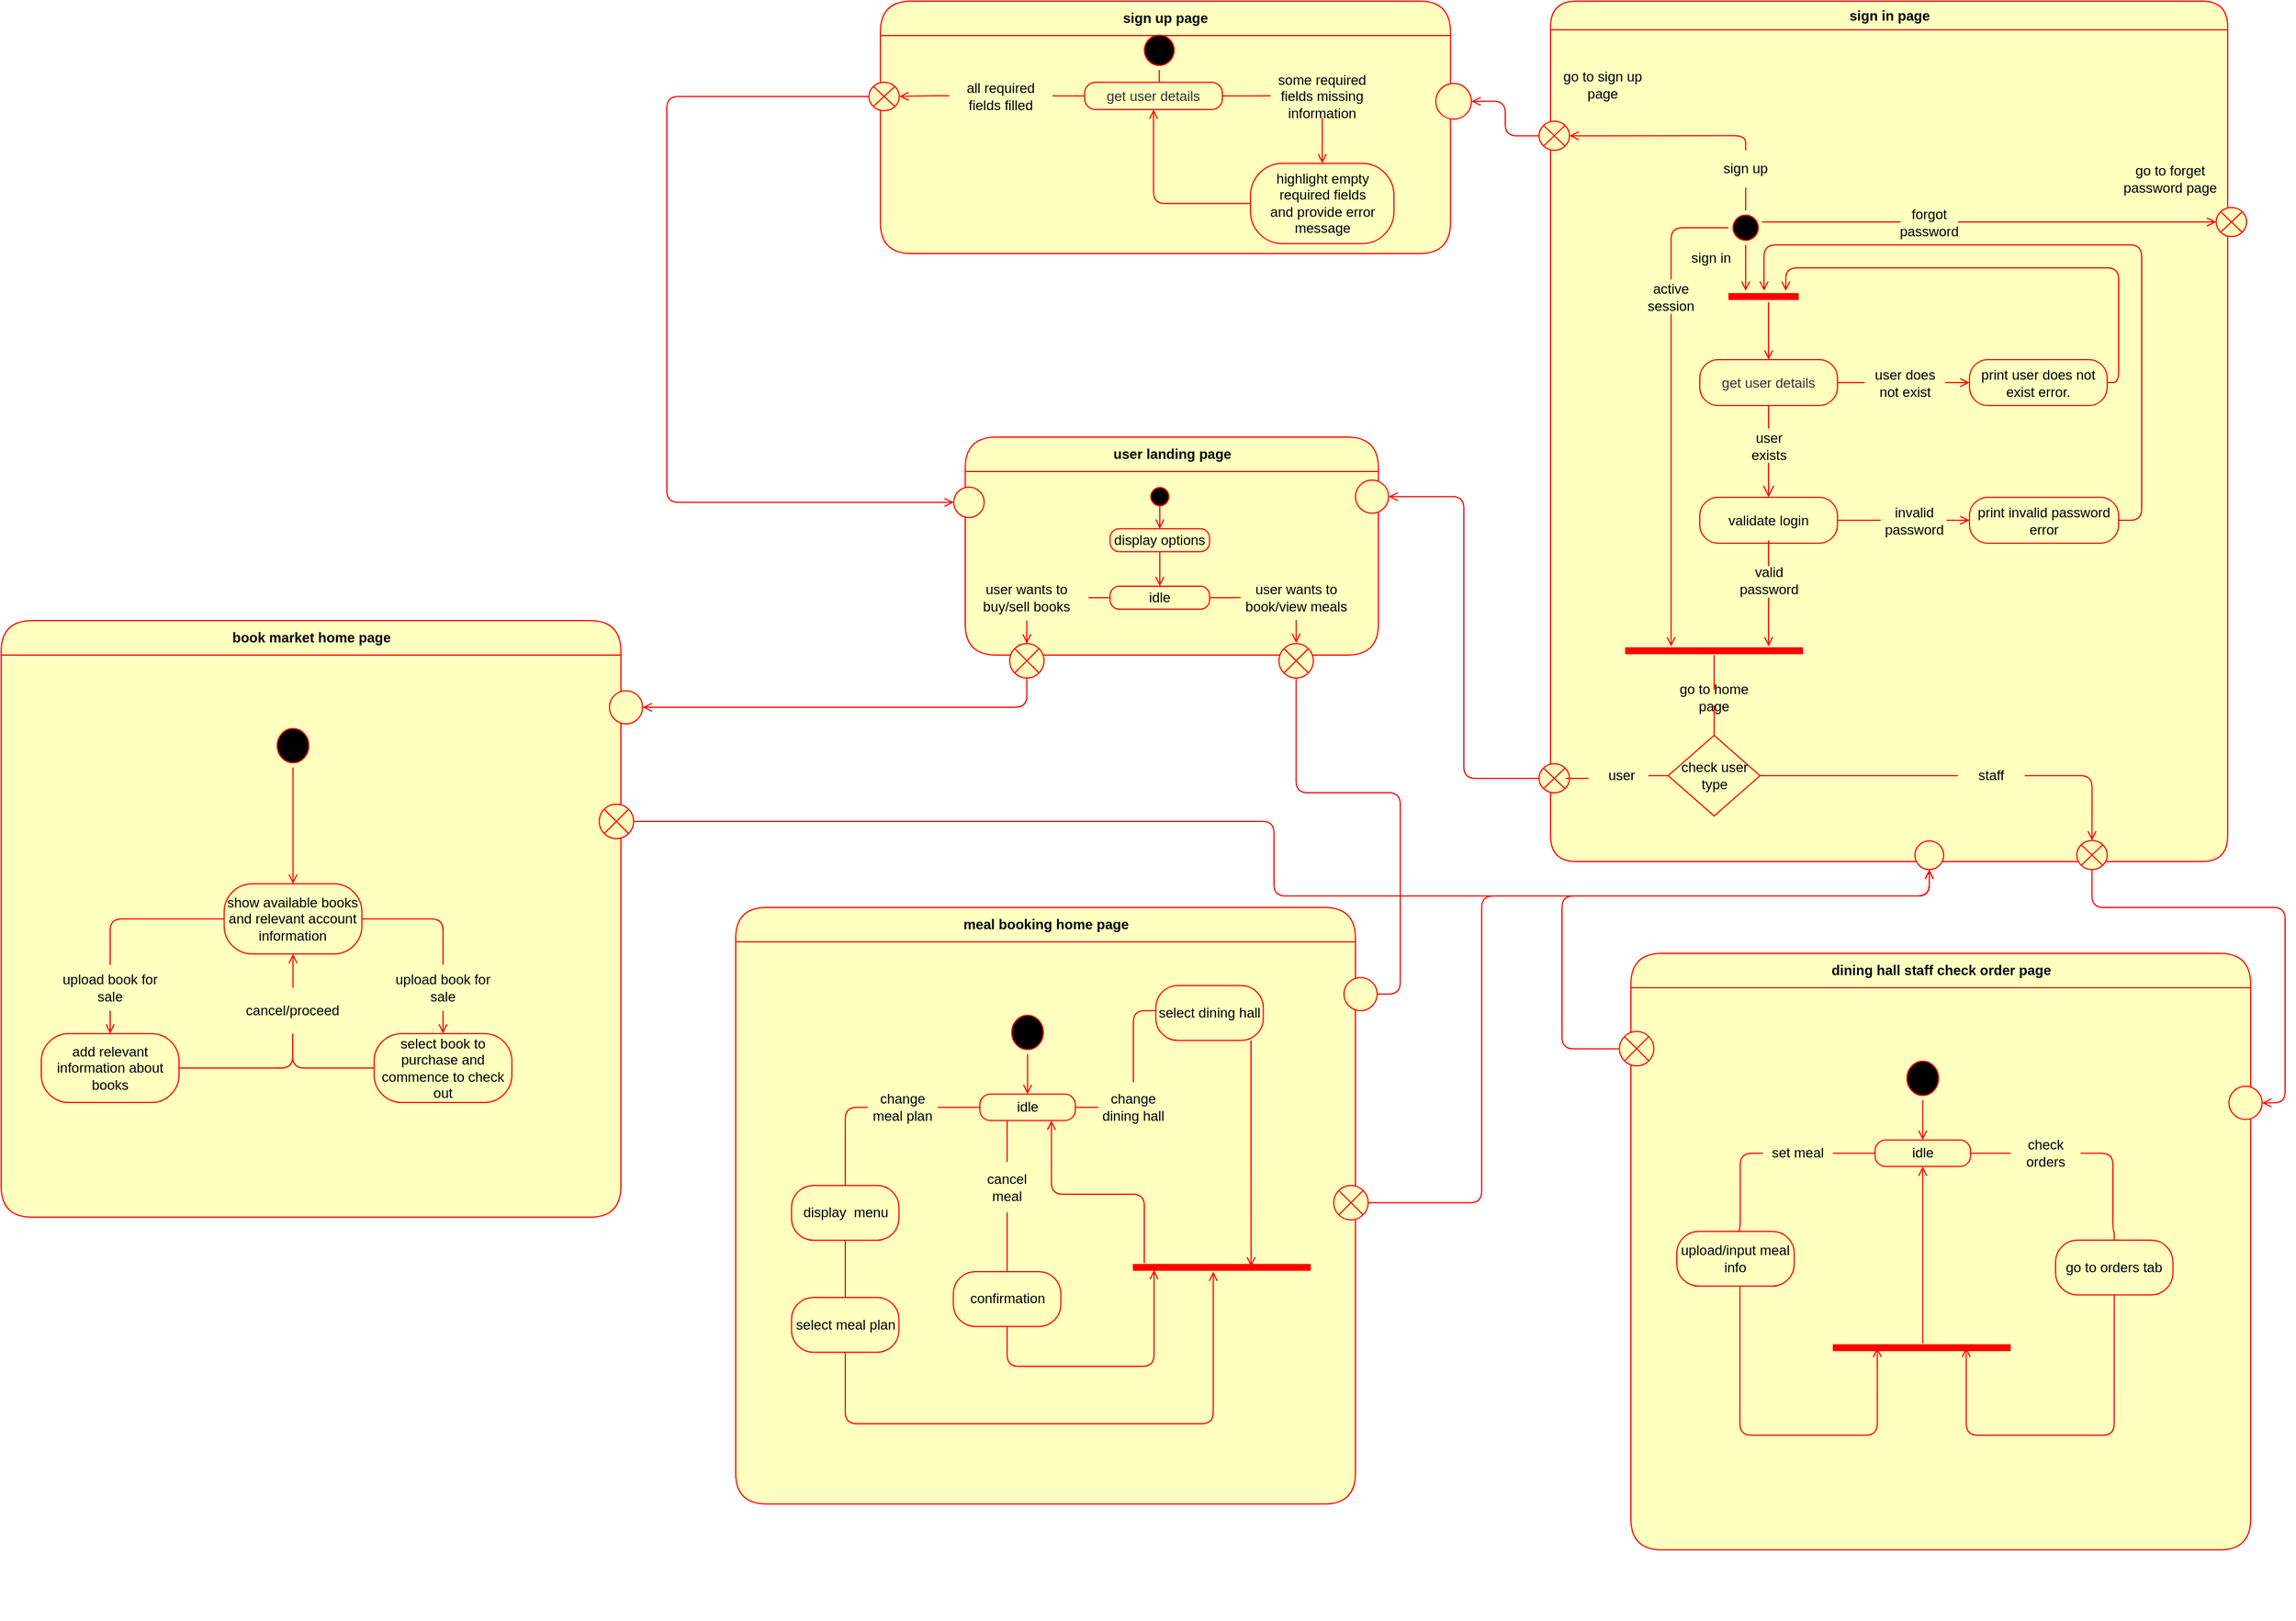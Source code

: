 <mxfile version="13.6.6" type="device"><diagram name="Page-1" id="e7e014a7-5840-1c2e-5031-d8a46d1fe8dd"><mxGraphModel dx="3764" dy="1390" grid="1" gridSize="10" guides="1" tooltips="1" connect="1" arrows="1" fold="1" page="1" pageScale="1" pageWidth="1169" pageHeight="826" background="#ffffff" math="0" shadow="0"><root><mxCell id="0"/><mxCell id="1" parent="0"/><mxCell id="c84REXL6Kti-XfnDkjd7-9" value="" style="group" parent="1" vertex="1" connectable="0"><mxGeometry x="230" y="840" width="551.09" height="581" as="geometry"/></mxCell><mxCell id="J8pDNo0ezFdoXemJRQIE-2" value="meal booking home page" style="swimlane;html=1;fontStyle=1;align=center;verticalAlign=middle;childLayout=stackLayout;horizontal=1;startSize=30;horizontalStack=0;resizeParent=0;resizeLast=1;container=1;fontColor=#000000;collapsible=0;rounded=1;arcSize=30;strokeColor=#ff0000;fillColor=#ffffc0;swimlaneFillColor=#ffffc0;dropTarget=0;" parent="c84REXL6Kti-XfnDkjd7-9" vertex="1"><mxGeometry width="540" height="520" as="geometry"/></mxCell><mxCell id="axWKq0WFahW45HJYcGb4-112" style="edgeStyle=orthogonalEdgeStyle;rounded=1;orthogonalLoop=1;jettySize=auto;html=1;endArrow=open;endFill=0;strokeColor=#FF0000;" parent="c84REXL6Kti-XfnDkjd7-9" source="J8pDNo0ezFdoXemJRQIE-16" target="J8pDNo0ezFdoXemJRQIE-75" edge="1"><mxGeometry relative="1" as="geometry"/></mxCell><mxCell id="J8pDNo0ezFdoXemJRQIE-16" value="" style="ellipse;html=1;shape=startState;fillColor=#000000;strokeColor=#ff0000;" parent="c84REXL6Kti-XfnDkjd7-9" vertex="1"><mxGeometry x="236.528" y="89.996" width="35.56" height="37.93" as="geometry"/></mxCell><mxCell id="axWKq0WFahW45HJYcGb4-122" style="edgeStyle=orthogonalEdgeStyle;rounded=1;orthogonalLoop=1;jettySize=auto;html=1;entryX=0.5;entryY=0;entryDx=0;entryDy=0;endArrow=none;endFill=0;strokeColor=#FF0000;" parent="c84REXL6Kti-XfnDkjd7-9" source="axWKq0WFahW45HJYcGb4-136" target="axWKq0WFahW45HJYcGb4-119" edge="1"><mxGeometry relative="1" as="geometry"><Array as="points"><mxPoint x="95.231" y="174.133"/></Array></mxGeometry></mxCell><mxCell id="J8pDNo0ezFdoXemJRQIE-75" value="idle" style="rounded=1;whiteSpace=wrap;html=1;arcSize=40;fontColor=#000000;fillColor=#ffffc0;strokeColor=#ff0000;" parent="c84REXL6Kti-XfnDkjd7-9" vertex="1"><mxGeometry x="212.723" y="162.765" width="83.176" height="23.01" as="geometry"/></mxCell><mxCell id="J8pDNo0ezFdoXemJRQIE-231" value="" style="shape=sumEllipse;perimeter=ellipsePerimeter;whiteSpace=wrap;html=1;backgroundOutline=1;strokeColor=#FF0000;fillColor=#ffffc0;" parent="c84REXL6Kti-XfnDkjd7-9" vertex="1"><mxGeometry x="521.09" y="242.35" width="30" height="30" as="geometry"/></mxCell><mxCell id="axWKq0WFahW45HJYcGb4-119" value="display&amp;nbsp; menu" style="rounded=1;whiteSpace=wrap;html=1;arcSize=40;fontColor=#000000;fillColor=#ffffc0;strokeColor=#ff0000;" parent="c84REXL6Kti-XfnDkjd7-9" vertex="1"><mxGeometry x="48.651" y="242.352" width="93.64" height="47.719" as="geometry"/></mxCell><mxCell id="axWKq0WFahW45HJYcGb4-147" style="edgeStyle=orthogonalEdgeStyle;rounded=1;orthogonalLoop=1;jettySize=auto;html=1;endArrow=open;endFill=0;strokeColor=#FF0000;" parent="c84REXL6Kti-XfnDkjd7-9" source="axWKq0WFahW45HJYcGb4-133" edge="1"><mxGeometry relative="1" as="geometry"><mxPoint x="449.08" y="313" as="targetPoint"/><Array as="points"><mxPoint x="449" y="220"/><mxPoint x="449" y="220"/></Array></mxGeometry></mxCell><mxCell id="axWKq0WFahW45HJYcGb4-133" value="select dining hall" style="rounded=1;whiteSpace=wrap;html=1;arcSize=40;fontColor=#000000;fillColor=#ffffc0;strokeColor=#ff0000;" parent="c84REXL6Kti-XfnDkjd7-9" vertex="1"><mxGeometry x="366.082" y="68.152" width="93.64" height="47.719" as="geometry"/></mxCell><mxCell id="axWKq0WFahW45HJYcGb4-123" style="edgeStyle=orthogonalEdgeStyle;rounded=1;orthogonalLoop=1;jettySize=auto;html=1;endArrow=none;endFill=0;strokeColor=#FF0000;" parent="c84REXL6Kti-XfnDkjd7-9" source="axWKq0WFahW45HJYcGb4-144" edge="1"><mxGeometry relative="1" as="geometry"><mxPoint x="366.08" y="90" as="targetPoint"/><Array as="points"><mxPoint x="346" y="90"/></Array></mxGeometry></mxCell><mxCell id="axWKq0WFahW45HJYcGb4-148" style="edgeStyle=orthogonalEdgeStyle;rounded=1;orthogonalLoop=1;jettySize=auto;html=1;entryX=0.119;entryY=0.8;entryDx=0;entryDy=0;entryPerimeter=0;endArrow=open;endFill=0;strokeColor=#FF0000;" parent="c84REXL6Kti-XfnDkjd7-9" source="axWKq0WFahW45HJYcGb4-135" target="axWKq0WFahW45HJYcGb4-146" edge="1"><mxGeometry relative="1" as="geometry"><Array as="points"><mxPoint x="237" y="400"/><mxPoint x="365" y="400"/></Array></mxGeometry></mxCell><mxCell id="axWKq0WFahW45HJYcGb4-135" value="confirmation" style="rounded=1;whiteSpace=wrap;html=1;arcSize=40;fontColor=#000000;fillColor=#ffffc0;strokeColor=#ff0000;" parent="c84REXL6Kti-XfnDkjd7-9" vertex="1"><mxGeometry x="189.664" y="317.501" width="93.64" height="47.719" as="geometry"/></mxCell><mxCell id="axWKq0WFahW45HJYcGb4-136" value="change meal plan" style="text;html=1;strokeColor=none;fillColor=none;align=center;verticalAlign=middle;whiteSpace=wrap;rounded=0;" parent="c84REXL6Kti-XfnDkjd7-9" vertex="1"><mxGeometry x="115.114" y="152.382" width="60.812" height="43.785" as="geometry"/></mxCell><mxCell id="axWKq0WFahW45HJYcGb4-137" style="edgeStyle=orthogonalEdgeStyle;rounded=1;orthogonalLoop=1;jettySize=auto;html=1;endArrow=none;endFill=0;strokeColor=#FF0000;entryX=1;entryY=0.5;entryDx=0;entryDy=0;" parent="c84REXL6Kti-XfnDkjd7-9" source="J8pDNo0ezFdoXemJRQIE-75" target="axWKq0WFahW45HJYcGb4-136" edge="1"><mxGeometry relative="1" as="geometry"><mxPoint x="568.53" y="855.35" as="sourcePoint"/><mxPoint x="177.904" y="174.133" as="targetPoint"/><Array as="points"/></mxGeometry></mxCell><mxCell id="axWKq0WFahW45HJYcGb4-143" style="edgeStyle=orthogonalEdgeStyle;rounded=1;orthogonalLoop=1;jettySize=auto;html=1;entryX=0.5;entryY=0;entryDx=0;entryDy=0;endArrow=none;endFill=0;strokeColor=#FF0000;" parent="c84REXL6Kti-XfnDkjd7-9" source="axWKq0WFahW45HJYcGb4-138" target="axWKq0WFahW45HJYcGb4-135" edge="1"><mxGeometry relative="1" as="geometry"/></mxCell><mxCell id="axWKq0WFahW45HJYcGb4-138" value="cancel meal" style="text;html=1;strokeColor=none;fillColor=none;align=center;verticalAlign=middle;whiteSpace=wrap;rounded=0;" parent="c84REXL6Kti-XfnDkjd7-9" vertex="1"><mxGeometry x="206.083" y="221.902" width="60.812" height="43.785" as="geometry"/></mxCell><mxCell id="axWKq0WFahW45HJYcGb4-139" style="edgeStyle=orthogonalEdgeStyle;rounded=1;orthogonalLoop=1;jettySize=auto;html=1;endArrow=none;endFill=0;strokeColor=#FF0000;entryX=0.5;entryY=0;entryDx=0;entryDy=0;" parent="c84REXL6Kti-XfnDkjd7-9" source="J8pDNo0ezFdoXemJRQIE-75" target="axWKq0WFahW45HJYcGb4-138" edge="1"><mxGeometry relative="1" as="geometry"><mxPoint x="610.115" y="971.126" as="targetPoint"/><mxPoint x="610.104" y="866.83" as="sourcePoint"/><Array as="points"><mxPoint x="236" y="222"/></Array></mxGeometry></mxCell><mxCell id="axWKq0WFahW45HJYcGb4-144" value="change dining hall" style="text;html=1;strokeColor=none;fillColor=none;align=center;verticalAlign=middle;whiteSpace=wrap;rounded=0;" parent="c84REXL6Kti-XfnDkjd7-9" vertex="1"><mxGeometry x="316.084" y="152.372" width="60.812" height="43.785" as="geometry"/></mxCell><mxCell id="axWKq0WFahW45HJYcGb4-145" style="edgeStyle=orthogonalEdgeStyle;rounded=1;orthogonalLoop=1;jettySize=auto;html=1;endArrow=none;endFill=0;strokeColor=#FF0000;entryX=0;entryY=0.5;entryDx=0;entryDy=0;" parent="c84REXL6Kti-XfnDkjd7-9" source="J8pDNo0ezFdoXemJRQIE-75" target="axWKq0WFahW45HJYcGb4-144" edge="1"><mxGeometry relative="1" as="geometry"><mxPoint x="701.232" y="800.982" as="targetPoint"/><mxPoint x="625.899" y="744.329" as="sourcePoint"/></mxGeometry></mxCell><mxCell id="axWKq0WFahW45HJYcGb4-150" style="edgeStyle=orthogonalEdgeStyle;rounded=1;orthogonalLoop=1;jettySize=auto;html=1;entryX=0.75;entryY=1;entryDx=0;entryDy=0;endArrow=open;endFill=0;strokeColor=#FF0000;" parent="c84REXL6Kti-XfnDkjd7-9" source="axWKq0WFahW45HJYcGb4-146" target="J8pDNo0ezFdoXemJRQIE-75" edge="1"><mxGeometry relative="1" as="geometry"><Array as="points"><mxPoint x="356" y="250"/><mxPoint x="275" y="250"/></Array></mxGeometry></mxCell><mxCell id="axWKq0WFahW45HJYcGb4-146" value="" style="shape=line;html=1;strokeWidth=6;strokeColor=#ff0000;" parent="c84REXL6Kti-XfnDkjd7-9" vertex="1"><mxGeometry x="346.08" y="310" width="155" height="7.5" as="geometry"/></mxCell><mxCell id="axWKq0WFahW45HJYcGb4-149" style="edgeStyle=orthogonalEdgeStyle;rounded=1;orthogonalLoop=1;jettySize=auto;html=1;endArrow=open;endFill=0;strokeColor=#FF0000;" parent="c84REXL6Kti-XfnDkjd7-9" source="axWKq0WFahW45HJYcGb4-119" target="axWKq0WFahW45HJYcGb4-146" edge="1"><mxGeometry relative="1" as="geometry"><mxPoint x="416.08" y="500" as="targetPoint"/><Array as="points"><mxPoint x="95.08" y="450"/><mxPoint x="416.08" y="450"/></Array></mxGeometry></mxCell><mxCell id="wWHt8qmo5a6tFnGmLtDV-1" value="select meal plan" style="rounded=1;whiteSpace=wrap;html=1;arcSize=40;fontColor=#000000;fillColor=#ffffc0;strokeColor=#ff0000;" parent="c84REXL6Kti-XfnDkjd7-9" vertex="1"><mxGeometry x="48.651" y="340.002" width="93.64" height="47.719" as="geometry"/></mxCell><mxCell id="J8pDNo0ezFdoXemJRQIE-235" value="" style="ellipse;whiteSpace=wrap;html=1;aspect=fixed;fillColor=#ffffc0;strokeColor=#FF0000;" parent="c84REXL6Kti-XfnDkjd7-9" vertex="1"><mxGeometry x="530.0" y="61.09" width="28.91" height="28.91" as="geometry"/></mxCell><mxCell id="c84REXL6Kti-XfnDkjd7-10" value="" style="group" parent="1" vertex="1" connectable="0"><mxGeometry x="920" y="50" width="630" height="757" as="geometry"/></mxCell><mxCell id="J8pDNo0ezFdoXemJRQIE-218" value="sign in page" style="swimlane;html=1;fontStyle=1;align=center;verticalAlign=middle;childLayout=stackLayout;horizontal=1;startSize=25;horizontalStack=0;resizeParent=0;resizeLast=1;container=1;fontColor=#000000;collapsible=0;rounded=1;arcSize=30;strokeColor=#ff0000;fillColor=#ffffc0;swimlaneFillColor=#ffffc0;dropTarget=0;" parent="c84REXL6Kti-XfnDkjd7-10" vertex="1"><mxGeometry x="20" width="590" height="750" as="geometry"/></mxCell><mxCell id="cNfwhekLYFBPGd0EELtA-41" value="" style="ellipse;html=1;shape=startState;fillColor=#000000;strokeColor=#ff0000;" parent="c84REXL6Kti-XfnDkjd7-10" vertex="1"><mxGeometry x="175" y="182.5" width="30" height="30" as="geometry"/></mxCell><mxCell id="cNfwhekLYFBPGd0EELtA-42" value="" style="edgeStyle=orthogonalEdgeStyle;html=1;verticalAlign=bottom;endArrow=open;endSize=6;strokeColor=#ff0000;" parent="c84REXL6Kti-XfnDkjd7-10" source="cNfwhekLYFBPGd0EELtA-41" edge="1"><mxGeometry relative="1" as="geometry"><mxPoint x="190" y="252.5" as="targetPoint"/><Array as="points"><mxPoint x="190" y="232.5"/><mxPoint x="190" y="232.5"/></Array></mxGeometry></mxCell><mxCell id="cNfwhekLYFBPGd0EELtA-50" value="&lt;span style=&quot;color: rgb(51 , 51 , 51)&quot;&gt;get user details&lt;/span&gt;" style="rounded=1;whiteSpace=wrap;html=1;arcSize=40;fontColor=#000000;fillColor=#ffffc0;strokeColor=#ff0000;" parent="c84REXL6Kti-XfnDkjd7-10" vertex="1"><mxGeometry x="150" y="312.5" width="120" height="40" as="geometry"/></mxCell><mxCell id="cNfwhekLYFBPGd0EELtA-52" value="validate login" style="rounded=1;whiteSpace=wrap;html=1;arcSize=40;fontColor=#000000;fillColor=#ffffc0;strokeColor=#ff0000;" parent="c84REXL6Kti-XfnDkjd7-10" vertex="1"><mxGeometry x="150" y="432.5" width="120" height="40" as="geometry"/></mxCell><mxCell id="J8pDNo0ezFdoXemJRQIE-70" style="edgeStyle=orthogonalEdgeStyle;rounded=1;orthogonalLoop=1;jettySize=auto;html=1;startArrow=none;startFill=0;endArrow=open;endFill=0;endSize=6;strokeColor=#FF0000;" parent="c84REXL6Kti-XfnDkjd7-10" source="cNfwhekLYFBPGd0EELtA-54" edge="1"><mxGeometry relative="1" as="geometry"><mxPoint x="225" y="252.5" as="targetPoint"/><Array as="points"><mxPoint x="515" y="332.5"/><mxPoint x="515" y="232.5"/><mxPoint x="225" y="232.5"/></Array></mxGeometry></mxCell><mxCell id="cNfwhekLYFBPGd0EELtA-54" value="print user does not exist error." style="rounded=1;whiteSpace=wrap;html=1;arcSize=40;fontColor=#000000;fillColor=#ffffc0;strokeColor=#ff0000;" parent="c84REXL6Kti-XfnDkjd7-10" vertex="1"><mxGeometry x="385" y="312.5" width="120" height="40" as="geometry"/></mxCell><mxCell id="cNfwhekLYFBPGd0EELtA-59" value="print invalid password error" style="rounded=1;whiteSpace=wrap;html=1;arcSize=40;fontColor=#000000;fillColor=#ffffc0;strokeColor=#ff0000;" parent="c84REXL6Kti-XfnDkjd7-10" vertex="1"><mxGeometry x="385" y="432.5" width="130" height="40" as="geometry"/></mxCell><mxCell id="qxdA_kbtUOldHFDPIeFM-6" value="forgot password" style="text;html=1;strokeColor=none;fillColor=none;align=center;verticalAlign=middle;whiteSpace=wrap;rounded=0;fontColor=#000000;" parent="c84REXL6Kti-XfnDkjd7-10" vertex="1"><mxGeometry x="325" y="177.5" width="50" height="30" as="geometry"/></mxCell><mxCell id="J8pDNo0ezFdoXemJRQIE-190" style="edgeStyle=orthogonalEdgeStyle;rounded=0;orthogonalLoop=1;jettySize=auto;html=1;entryX=0;entryY=0.5;entryDx=0;entryDy=0;startArrow=none;startFill=0;endArrow=none;endFill=0;endSize=6;strokeColor=#FF0000;" parent="c84REXL6Kti-XfnDkjd7-10" source="cNfwhekLYFBPGd0EELtA-41" target="qxdA_kbtUOldHFDPIeFM-6" edge="1"><mxGeometry relative="1" as="geometry"><Array as="points"><mxPoint x="265" y="192.5"/><mxPoint x="265" y="192.5"/></Array></mxGeometry></mxCell><mxCell id="qxdA_kbtUOldHFDPIeFM-13" value="go to forget password page" style="text;html=1;strokeColor=none;fillColor=none;align=center;verticalAlign=middle;whiteSpace=wrap;rounded=0;" parent="c84REXL6Kti-XfnDkjd7-10" vertex="1"><mxGeometry x="505" y="137.5" width="110" height="35" as="geometry"/></mxCell><mxCell id="hpKaqUBEXIY6Ty9HshB4-2" value="go to sign up page" style="text;html=1;strokeColor=none;fillColor=none;align=center;verticalAlign=middle;whiteSpace=wrap;rounded=0;" parent="c84REXL6Kti-XfnDkjd7-10" vertex="1"><mxGeometry x="20" y="55" width="91.25" height="35" as="geometry"/></mxCell><mxCell id="hpKaqUBEXIY6Ty9HshB4-4" value="sign up" style="text;html=1;strokeColor=none;fillColor=none;align=center;verticalAlign=middle;whiteSpace=wrap;rounded=0;" parent="c84REXL6Kti-XfnDkjd7-10" vertex="1"><mxGeometry x="145" y="130" width="90" height="32.5" as="geometry"/></mxCell><mxCell id="J8pDNo0ezFdoXemJRQIE-188" style="edgeStyle=orthogonalEdgeStyle;rounded=0;orthogonalLoop=1;jettySize=auto;html=1;startArrow=none;startFill=0;endArrow=none;endFill=0;endSize=6;strokeColor=#FF0000;" parent="c84REXL6Kti-XfnDkjd7-10" source="cNfwhekLYFBPGd0EELtA-41" target="hpKaqUBEXIY6Ty9HshB4-4" edge="1"><mxGeometry relative="1" as="geometry"/></mxCell><mxCell id="J8pDNo0ezFdoXemJRQIE-46" value="" style="shape=line;html=1;strokeWidth=6;strokeColor=#ff0000;" parent="c84REXL6Kti-XfnDkjd7-10" vertex="1"><mxGeometry x="85" y="562.5" width="155" height="7.5" as="geometry"/></mxCell><mxCell id="J8pDNo0ezFdoXemJRQIE-67" style="edgeStyle=orthogonalEdgeStyle;rounded=0;orthogonalLoop=1;jettySize=auto;html=1;entryX=0.5;entryY=0;entryDx=0;entryDy=0;startArrow=none;startFill=0;endArrow=open;endFill=0;endSize=6;strokeColor=#FF0000;" parent="c84REXL6Kti-XfnDkjd7-10" source="J8pDNo0ezFdoXemJRQIE-59" target="cNfwhekLYFBPGd0EELtA-50" edge="1"><mxGeometry relative="1" as="geometry"><Array as="points"><mxPoint x="210" y="272.5"/><mxPoint x="210" y="272.5"/></Array></mxGeometry></mxCell><mxCell id="J8pDNo0ezFdoXemJRQIE-59" value="" style="shape=line;html=1;strokeWidth=6;strokeColor=#ff0000;rotation=0;" parent="c84REXL6Kti-XfnDkjd7-10" vertex="1"><mxGeometry x="175" y="252.5" width="61.25" height="10" as="geometry"/></mxCell><mxCell id="J8pDNo0ezFdoXemJRQIE-65" style="edgeStyle=orthogonalEdgeStyle;rounded=1;orthogonalLoop=1;jettySize=auto;html=1;startArrow=none;startFill=0;endArrow=open;endFill=0;endSize=6;strokeColor=#FF0000;" parent="c84REXL6Kti-XfnDkjd7-10" source="cNfwhekLYFBPGd0EELtA-59" target="J8pDNo0ezFdoXemJRQIE-59" edge="1"><mxGeometry relative="1" as="geometry"><mxPoint x="575" y="212.5" as="targetPoint"/><Array as="points"><mxPoint x="535" y="452.5"/><mxPoint x="535" y="212.5"/><mxPoint x="206" y="212.5"/></Array></mxGeometry></mxCell><mxCell id="J8pDNo0ezFdoXemJRQIE-180" style="edgeStyle=orthogonalEdgeStyle;rounded=0;orthogonalLoop=1;jettySize=auto;html=1;entryX=0;entryY=0.5;entryDx=0;entryDy=0;startArrow=none;startFill=0;endArrow=open;endFill=0;endSize=6;strokeColor=#FF0000;" parent="c84REXL6Kti-XfnDkjd7-10" source="cNfwhekLYFBPGd0EELtA-69" target="cNfwhekLYFBPGd0EELtA-59" edge="1"><mxGeometry relative="1" as="geometry"/></mxCell><mxCell id="cNfwhekLYFBPGd0EELtA-69" value="&lt;div&gt;invalid password&lt;/div&gt;" style="text;html=1;strokeColor=none;fillColor=none;align=center;verticalAlign=middle;whiteSpace=wrap;rounded=0;fontColor=#000000;" parent="c84REXL6Kti-XfnDkjd7-10" vertex="1"><mxGeometry x="307.5" y="437.5" width="57.5" height="30" as="geometry"/></mxCell><mxCell id="J8pDNo0ezFdoXemJRQIE-179" style="edgeStyle=orthogonalEdgeStyle;rounded=0;orthogonalLoop=1;jettySize=auto;html=1;entryX=0;entryY=0.5;entryDx=0;entryDy=0;startArrow=none;startFill=0;endArrow=none;endFill=0;endSize=6;strokeColor=#FF0000;" parent="c84REXL6Kti-XfnDkjd7-10" source="cNfwhekLYFBPGd0EELtA-52" target="cNfwhekLYFBPGd0EELtA-69" edge="1"><mxGeometry relative="1" as="geometry"/></mxCell><mxCell id="J8pDNo0ezFdoXemJRQIE-183" style="edgeStyle=orthogonalEdgeStyle;rounded=0;orthogonalLoop=1;jettySize=auto;html=1;entryX=0;entryY=0.5;entryDx=0;entryDy=0;startArrow=none;startFill=0;endArrow=open;endFill=0;endSize=6;strokeColor=#FF0000;" parent="c84REXL6Kti-XfnDkjd7-10" source="cNfwhekLYFBPGd0EELtA-67" target="cNfwhekLYFBPGd0EELtA-54" edge="1"><mxGeometry relative="1" as="geometry"/></mxCell><mxCell id="cNfwhekLYFBPGd0EELtA-67" value="user does not exist" style="text;html=1;strokeColor=none;fillColor=none;align=center;verticalAlign=middle;whiteSpace=wrap;rounded=0;fontColor=#000000;" parent="c84REXL6Kti-XfnDkjd7-10" vertex="1"><mxGeometry x="293.75" y="317.5" width="70" height="30" as="geometry"/></mxCell><mxCell id="J8pDNo0ezFdoXemJRQIE-182" style="edgeStyle=orthogonalEdgeStyle;rounded=0;orthogonalLoop=1;jettySize=auto;html=1;startArrow=none;startFill=0;endArrow=none;endFill=0;endSize=6;strokeColor=#FF0000;" parent="c84REXL6Kti-XfnDkjd7-10" source="cNfwhekLYFBPGd0EELtA-50" target="cNfwhekLYFBPGd0EELtA-67" edge="1"><mxGeometry relative="1" as="geometry"/></mxCell><mxCell id="cNfwhekLYFBPGd0EELtA-66" value="user exists" style="text;html=1;strokeColor=none;fillColor=none;align=center;verticalAlign=middle;whiteSpace=wrap;rounded=0;fontColor=#000000;" parent="c84REXL6Kti-XfnDkjd7-10" vertex="1"><mxGeometry x="187.5" y="372.5" width="45" height="30" as="geometry"/></mxCell><mxCell id="cNfwhekLYFBPGd0EELtA-51" value="" style="edgeStyle=orthogonalEdgeStyle;html=1;verticalAlign=bottom;endArrow=open;endSize=8;strokeColor=#ff0000;" parent="c84REXL6Kti-XfnDkjd7-10" source="cNfwhekLYFBPGd0EELtA-66" target="cNfwhekLYFBPGd0EELtA-52" edge="1"><mxGeometry relative="1" as="geometry"><mxPoint x="220" y="432.5" as="targetPoint"/></mxGeometry></mxCell><mxCell id="J8pDNo0ezFdoXemJRQIE-184" value="" style="edgeStyle=orthogonalEdgeStyle;html=1;verticalAlign=bottom;endArrow=none;endSize=8;strokeColor=#ff0000;endFill=0;" parent="c84REXL6Kti-XfnDkjd7-10" source="cNfwhekLYFBPGd0EELtA-50" target="cNfwhekLYFBPGd0EELtA-66" edge="1"><mxGeometry relative="1" as="geometry"><mxPoint x="210" y="432.5" as="targetPoint"/><mxPoint x="210" y="352.5" as="sourcePoint"/></mxGeometry></mxCell><mxCell id="J8pDNo0ezFdoXemJRQIE-225" style="edgeStyle=orthogonalEdgeStyle;rounded=1;orthogonalLoop=1;jettySize=auto;html=1;startArrow=none;startFill=0;endArrow=open;endFill=0;endSize=6;strokeColor=#FF0000;" parent="c84REXL6Kti-XfnDkjd7-10" source="cNfwhekLYFBPGd0EELtA-68" target="J8pDNo0ezFdoXemJRQIE-46" edge="1"><mxGeometry relative="1" as="geometry"><Array as="points"><mxPoint x="210" y="541"/><mxPoint x="210" y="541"/></Array></mxGeometry></mxCell><mxCell id="cNfwhekLYFBPGd0EELtA-68" value="valid password" style="text;html=1;strokeColor=none;fillColor=none;align=center;verticalAlign=middle;whiteSpace=wrap;rounded=0;fontColor=#000000;" parent="c84REXL6Kti-XfnDkjd7-10" vertex="1"><mxGeometry x="187.5" y="490" width="45" height="30" as="geometry"/></mxCell><mxCell id="J8pDNo0ezFdoXemJRQIE-185" style="edgeStyle=orthogonalEdgeStyle;rounded=0;orthogonalLoop=1;jettySize=auto;html=1;startArrow=none;startFill=0;endArrow=none;endFill=0;endSize=6;strokeColor=#FF0000;" parent="c84REXL6Kti-XfnDkjd7-10" source="cNfwhekLYFBPGd0EELtA-52" target="cNfwhekLYFBPGd0EELtA-68" edge="1"><mxGeometry relative="1" as="geometry"><mxPoint x="210" y="472.5" as="sourcePoint"/><mxPoint x="210" y="542.5" as="targetPoint"/><Array as="points"/></mxGeometry></mxCell><mxCell id="qxdA_kbtUOldHFDPIeFM-19" value="active session" style="text;html=1;strokeColor=none;fillColor=none;align=center;verticalAlign=middle;whiteSpace=wrap;rounded=0;" parent="c84REXL6Kti-XfnDkjd7-10" vertex="1"><mxGeometry x="100" y="242.5" width="50" height="30" as="geometry"/></mxCell><mxCell id="qxdA_kbtUOldHFDPIeFM-18" style="edgeStyle=orthogonalEdgeStyle;rounded=1;orthogonalLoop=1;jettySize=auto;html=1;endArrow=open;endFill=0;strokeColor=#FF0000;" parent="c84REXL6Kti-XfnDkjd7-10" source="qxdA_kbtUOldHFDPIeFM-19" target="J8pDNo0ezFdoXemJRQIE-46" edge="1"><mxGeometry relative="1" as="geometry"><mxPoint x="-660" y="350" as="targetPoint"/><Array as="points"><mxPoint x="125" y="420"/><mxPoint x="125" y="420"/></Array></mxGeometry></mxCell><mxCell id="J8pDNo0ezFdoXemJRQIE-186" style="edgeStyle=orthogonalEdgeStyle;rounded=1;orthogonalLoop=1;jettySize=auto;html=1;endArrow=none;endFill=0;strokeColor=#FF0000;" parent="c84REXL6Kti-XfnDkjd7-10" source="cNfwhekLYFBPGd0EELtA-41" target="qxdA_kbtUOldHFDPIeFM-19" edge="1"><mxGeometry relative="1" as="geometry"><mxPoint x="125.059" y="542.5" as="targetPoint"/><Array as="points"/><mxPoint x="180.0" y="197.559" as="sourcePoint"/></mxGeometry></mxCell><mxCell id="J8pDNo0ezFdoXemJRQIE-229" value="" style="ellipse;whiteSpace=wrap;html=1;aspect=fixed;fillColor=#ffffc0;strokeColor=#FF0000;" parent="c84REXL6Kti-XfnDkjd7-10" vertex="1"><mxGeometry x="337.5" y="732" width="25" height="25" as="geometry"/></mxCell><mxCell id="J8pDNo0ezFdoXemJRQIE-191" style="edgeStyle=orthogonalEdgeStyle;rounded=1;orthogonalLoop=1;jettySize=auto;html=1;startArrow=none;startFill=0;endArrow=open;endFill=0;endSize=6;strokeColor=#FF0000;entryX=0;entryY=0.5;entryDx=0;entryDy=0;" parent="c84REXL6Kti-XfnDkjd7-10" source="qxdA_kbtUOldHFDPIeFM-6" target="axWKq0WFahW45HJYcGb4-55" edge="1"><mxGeometry relative="1" as="geometry"><mxPoint x="590.0" y="191.875" as="targetPoint"/></mxGeometry></mxCell><mxCell id="J8pDNo0ezFdoXemJRQIE-189" style="edgeStyle=orthogonalEdgeStyle;rounded=1;orthogonalLoop=1;jettySize=auto;html=1;entryX=1;entryY=0.5;entryDx=0;entryDy=0;startArrow=none;startFill=0;endArrow=open;endFill=0;endSize=6;strokeColor=#FF0000;" parent="c84REXL6Kti-XfnDkjd7-10" source="hpKaqUBEXIY6Ty9HshB4-4" target="axWKq0WFahW45HJYcGb4-56" edge="1"><mxGeometry relative="1" as="geometry"><mxPoint x="32" y="113.5" as="targetPoint"/><Array as="points"><mxPoint x="190" y="117"/></Array></mxGeometry></mxCell><mxCell id="axWKq0WFahW45HJYcGb4-2" value="&lt;div&gt;sign in&lt;/div&gt;" style="text;html=1;strokeColor=none;fillColor=none;align=center;verticalAlign=middle;whiteSpace=wrap;rounded=0;" parent="c84REXL6Kti-XfnDkjd7-10" vertex="1"><mxGeometry x="115" y="207.5" width="90" height="32.5" as="geometry"/></mxCell><mxCell id="axWKq0WFahW45HJYcGb4-55" value="" style="shape=sumEllipse;perimeter=ellipsePerimeter;whiteSpace=wrap;html=1;backgroundOutline=1;strokeColor=#FF0000;fillColor=#ffffc0;" parent="c84REXL6Kti-XfnDkjd7-10" vertex="1"><mxGeometry x="600" y="179.82" width="26.49" height="25.35" as="geometry"/></mxCell><mxCell id="axWKq0WFahW45HJYcGb4-56" value="" style="shape=sumEllipse;perimeter=ellipsePerimeter;whiteSpace=wrap;html=1;backgroundOutline=1;strokeColor=#FF0000;fillColor=#ffffc0;" parent="c84REXL6Kti-XfnDkjd7-10" vertex="1"><mxGeometry x="10" y="104.65" width="26.49" height="25.35" as="geometry"/></mxCell><mxCell id="axWKq0WFahW45HJYcGb4-102" style="edgeStyle=orthogonalEdgeStyle;rounded=1;orthogonalLoop=1;jettySize=auto;html=1;entryX=1;entryY=0.5;entryDx=0;entryDy=0;endArrow=none;endFill=0;strokeColor=#FF0000;" parent="c84REXL6Kti-XfnDkjd7-10" source="axWKq0WFahW45HJYcGb4-93" target="J8pDNo0ezFdoXemJRQIE-44" edge="1"><mxGeometry relative="1" as="geometry"><Array as="points"/></mxGeometry></mxCell><mxCell id="axWKq0WFahW45HJYcGb4-93" value="check user type" style="rhombus;whiteSpace=wrap;html=1;fillColor=#ffffc0;strokeColor=#ff0000;" parent="c84REXL6Kti-XfnDkjd7-10" vertex="1"><mxGeometry x="122.51" y="640.0" width="80" height="70.3" as="geometry"/></mxCell><mxCell id="axWKq0WFahW45HJYcGb4-50" value="" style="shape=sumEllipse;perimeter=ellipsePerimeter;whiteSpace=wrap;html=1;backgroundOutline=1;strokeColor=#FF0000;fillColor=#ffffc0;" parent="c84REXL6Kti-XfnDkjd7-10" vertex="1"><mxGeometry x="10" y="664.78" width="26.49" height="25.35" as="geometry"/></mxCell><mxCell id="C3k-sdo6Pq_2xeS0ouHw-54" style="edgeStyle=orthogonalEdgeStyle;rounded=0;orthogonalLoop=1;jettySize=auto;html=1;entryX=1;entryY=0.5;entryDx=0;entryDy=0;endArrow=none;endFill=0;endSize=6;strokeColor=#FF0000;" edge="1" parent="c84REXL6Kti-XfnDkjd7-10" source="J8pDNo0ezFdoXemJRQIE-44" target="axWKq0WFahW45HJYcGb4-50"><mxGeometry relative="1" as="geometry"><Array as="points"><mxPoint x="33" y="677"/></Array></mxGeometry></mxCell><mxCell id="J8pDNo0ezFdoXemJRQIE-44" value="user" style="text;html=1;strokeColor=none;fillColor=none;align=center;verticalAlign=middle;whiteSpace=wrap;rounded=0;" parent="c84REXL6Kti-XfnDkjd7-10" vertex="1"><mxGeometry x="53.14" y="655.9" width="58.11" height="38.51" as="geometry"/></mxCell><mxCell id="axWKq0WFahW45HJYcGb4-114" value="staff" style="text;html=1;strokeColor=none;fillColor=none;align=center;verticalAlign=middle;whiteSpace=wrap;rounded=0;" parent="c84REXL6Kti-XfnDkjd7-10" vertex="1"><mxGeometry x="375" y="655.9" width="58.11" height="38.51" as="geometry"/></mxCell><mxCell id="axWKq0WFahW45HJYcGb4-115" style="edgeStyle=orthogonalEdgeStyle;rounded=1;orthogonalLoop=1;jettySize=auto;html=1;endArrow=none;endFill=0;strokeColor=#FF0000;" parent="c84REXL6Kti-XfnDkjd7-10" source="axWKq0WFahW45HJYcGb4-93" target="axWKq0WFahW45HJYcGb4-114" edge="1"><mxGeometry relative="1" as="geometry"><mxPoint x="460" y="662.33" as="targetPoint"/><mxPoint x="204.95" y="662.286" as="sourcePoint"/></mxGeometry></mxCell><mxCell id="axWKq0WFahW45HJYcGb4-116" value="" style="shape=sumEllipse;perimeter=ellipsePerimeter;whiteSpace=wrap;html=1;backgroundOutline=1;strokeColor=#FF0000;fillColor=#ffffc0;" parent="c84REXL6Kti-XfnDkjd7-10" vertex="1"><mxGeometry x="478.51" y="731.65" width="26.49" height="25.35" as="geometry"/></mxCell><mxCell id="axWKq0WFahW45HJYcGb4-113" style="edgeStyle=orthogonalEdgeStyle;rounded=1;orthogonalLoop=1;jettySize=auto;html=1;endArrow=open;endFill=0;strokeColor=#FF0000;entryX=0.5;entryY=0;entryDx=0;entryDy=0;" parent="c84REXL6Kti-XfnDkjd7-10" source="axWKq0WFahW45HJYcGb4-114" target="axWKq0WFahW45HJYcGb4-116" edge="1"><mxGeometry relative="1" as="geometry"><mxPoint x="460" y="662.33" as="targetPoint"/></mxGeometry></mxCell><mxCell id="C3k-sdo6Pq_2xeS0ouHw-52" style="edgeStyle=orthogonalEdgeStyle;rounded=0;orthogonalLoop=1;jettySize=auto;html=1;entryX=0.5;entryY=0;entryDx=0;entryDy=0;endArrow=none;endFill=0;endSize=6;strokeColor=#FF0000;" edge="1" parent="c84REXL6Kti-XfnDkjd7-10" source="axWKq0WFahW45HJYcGb4-1" target="axWKq0WFahW45HJYcGb4-93"><mxGeometry relative="1" as="geometry"/></mxCell><mxCell id="axWKq0WFahW45HJYcGb4-1" value="go to home page" style="text;html=1;strokeColor=none;fillColor=none;align=center;verticalAlign=middle;whiteSpace=wrap;rounded=0;" parent="c84REXL6Kti-XfnDkjd7-10" vertex="1"><mxGeometry x="116.88" y="600" width="91.25" height="14.0" as="geometry"/></mxCell><mxCell id="C3k-sdo6Pq_2xeS0ouHw-48" style="edgeStyle=orthogonalEdgeStyle;rounded=1;orthogonalLoop=1;jettySize=auto;html=1;entryX=0.5;entryY=0;entryDx=0;entryDy=0;startArrow=none;startFill=0;endArrow=none;endFill=0;endSize=6;strokeColor=#FF0000;" edge="1" parent="c84REXL6Kti-XfnDkjd7-10" source="J8pDNo0ezFdoXemJRQIE-46" target="axWKq0WFahW45HJYcGb4-1"><mxGeometry relative="1" as="geometry"><mxPoint x="1085" y="677.18" as="targetPoint"/><Array as="points"/><mxPoint x="1085" y="620" as="sourcePoint"/></mxGeometry></mxCell><mxCell id="axWKq0WFahW45HJYcGb4-20" value="" style="group" parent="1" vertex="1" connectable="0"><mxGeometry x="356.07" y="50" width="517.85" height="400" as="geometry"/></mxCell><mxCell id="axWKq0WFahW45HJYcGb4-21" value="sign up page" style="swimlane;html=1;fontStyle=1;align=center;verticalAlign=middle;childLayout=stackLayout;horizontal=1;startSize=30;horizontalStack=0;resizeParent=0;resizeLast=1;container=1;fontColor=#000000;collapsible=0;rounded=1;arcSize=30;strokeColor=#ff0000;fillColor=#ffffc0;swimlaneFillColor=#ffffc0;dropTarget=0;" parent="axWKq0WFahW45HJYcGb4-20" vertex="1"><mxGeometry width="496.75" height="220" as="geometry"/></mxCell><mxCell id="axWKq0WFahW45HJYcGb4-22" value="" style="ellipse;html=1;shape=startState;fillColor=#000000;strokeColor=#ff0000;" parent="axWKq0WFahW45HJYcGb4-20" vertex="1"><mxGeometry x="226.02" y="25.61" width="33.98" height="34.39" as="geometry"/></mxCell><mxCell id="axWKq0WFahW45HJYcGb4-24" style="edgeStyle=orthogonalEdgeStyle;rounded=0;orthogonalLoop=1;jettySize=auto;html=1;entryX=0.5;entryY=0;entryDx=0;entryDy=0;startArrow=none;startFill=0;endArrow=open;endFill=0;endSize=6;strokeColor=#FF0000;" parent="axWKq0WFahW45HJYcGb4-20" source="axWKq0WFahW45HJYcGb4-22" target="axWKq0WFahW45HJYcGb4-57" edge="1"><mxGeometry relative="1" as="geometry"><mxPoint x="235.96" y="38.386" as="targetPoint"/></mxGeometry></mxCell><mxCell id="axWKq0WFahW45HJYcGb4-47" value="" style="ellipse;whiteSpace=wrap;html=1;aspect=fixed;fillColor=#ffffc0;strokeColor=#FF0000;" parent="axWKq0WFahW45HJYcGb4-20" vertex="1"><mxGeometry x="483.93" y="71.79" width="31.07" height="31.07" as="geometry"/></mxCell><mxCell id="axWKq0WFahW45HJYcGb4-62" style="edgeStyle=orthogonalEdgeStyle;rounded=1;orthogonalLoop=1;jettySize=auto;html=1;endArrow=none;endFill=0;strokeColor=#FF0000;" parent="axWKq0WFahW45HJYcGb4-20" source="axWKq0WFahW45HJYcGb4-57" target="axWKq0WFahW45HJYcGb4-61" edge="1"><mxGeometry relative="1" as="geometry"/></mxCell><mxCell id="axWKq0WFahW45HJYcGb4-57" value="&lt;span style=&quot;color: rgb(51 , 51 , 51)&quot;&gt;get user details&lt;/span&gt;" style="rounded=1;whiteSpace=wrap;html=1;arcSize=40;fontColor=#000000;fillColor=#ffffc0;strokeColor=#ff0000;" parent="axWKq0WFahW45HJYcGb4-20" vertex="1"><mxGeometry x="178.01" y="70.699" width="120" height="23.75" as="geometry"/></mxCell><mxCell id="axWKq0WFahW45HJYcGb4-59" value="all required fields filled" style="text;html=1;strokeColor=none;fillColor=none;align=center;verticalAlign=middle;whiteSpace=wrap;rounded=0;" parent="axWKq0WFahW45HJYcGb4-20" vertex="1"><mxGeometry x="60.0" y="67.73" width="90" height="29.688" as="geometry"/></mxCell><mxCell id="axWKq0WFahW45HJYcGb4-60" style="edgeStyle=orthogonalEdgeStyle;rounded=1;orthogonalLoop=1;jettySize=auto;html=1;endArrow=none;endFill=0;strokeColor=#FF0000;" parent="axWKq0WFahW45HJYcGb4-20" source="axWKq0WFahW45HJYcGb4-57" target="axWKq0WFahW45HJYcGb4-59" edge="1"><mxGeometry relative="1" as="geometry"><mxPoint x="100" y="77.187" as="targetPoint"/><mxPoint x="175.96" y="53.438" as="sourcePoint"/></mxGeometry></mxCell><mxCell id="axWKq0WFahW45HJYcGb4-58" style="edgeStyle=orthogonalEdgeStyle;rounded=1;orthogonalLoop=1;jettySize=auto;html=1;endArrow=open;endFill=0;strokeColor=#FF0000;entryX=1;entryY=0.5;entryDx=0;entryDy=0;" parent="axWKq0WFahW45HJYcGb4-20" source="axWKq0WFahW45HJYcGb4-59" target="axWKq0WFahW45HJYcGb4-45" edge="1"><mxGeometry relative="1" as="geometry"><mxPoint x="40" y="71.25" as="targetPoint"/><Array as="points"/></mxGeometry></mxCell><mxCell id="axWKq0WFahW45HJYcGb4-61" value="some required fields missing information" style="text;html=1;strokeColor=none;fillColor=none;align=center;verticalAlign=middle;whiteSpace=wrap;rounded=0;" parent="axWKq0WFahW45HJYcGb4-20" vertex="1"><mxGeometry x="340" y="63.31" width="90" height="38.53" as="geometry"/></mxCell><mxCell id="axWKq0WFahW45HJYcGb4-77" style="edgeStyle=orthogonalEdgeStyle;rounded=1;orthogonalLoop=1;jettySize=auto;html=1;entryX=0.5;entryY=1;entryDx=0;entryDy=0;endArrow=open;endFill=0;strokeColor=#FF0000;" parent="axWKq0WFahW45HJYcGb4-20" source="axWKq0WFahW45HJYcGb4-76" target="axWKq0WFahW45HJYcGb4-57" edge="1"><mxGeometry relative="1" as="geometry"/></mxCell><mxCell id="axWKq0WFahW45HJYcGb4-76" value="&lt;div&gt;highlight empty required fields&lt;/div&gt;&lt;div&gt;and provide error message&lt;br&gt;&lt;/div&gt;" style="rounded=1;whiteSpace=wrap;html=1;arcSize=40;fontColor=#000000;fillColor=#ffffc0;strokeColor=#ff0000;" parent="axWKq0WFahW45HJYcGb4-20" vertex="1"><mxGeometry x="322.5" y="141.395" width="125" height="70.008" as="geometry"/></mxCell><mxCell id="axWKq0WFahW45HJYcGb4-63" style="edgeStyle=orthogonalEdgeStyle;rounded=1;orthogonalLoop=1;jettySize=auto;html=1;endArrow=open;endFill=0;strokeColor=#FF0000;" parent="axWKq0WFahW45HJYcGb4-20" source="axWKq0WFahW45HJYcGb4-61" target="axWKq0WFahW45HJYcGb4-76" edge="1"><mxGeometry relative="1" as="geometry"><mxPoint x="375" y="112.812" as="targetPoint"/></mxGeometry></mxCell><mxCell id="axWKq0WFahW45HJYcGb4-45" value="" style="shape=sumEllipse;perimeter=ellipsePerimeter;whiteSpace=wrap;html=1;backgroundOutline=1;strokeColor=#FF0000;fillColor=#ffffc0;" parent="axWKq0WFahW45HJYcGb4-20" vertex="1"><mxGeometry x="-10" y="70.698" width="26.49" height="24.788" as="geometry"/></mxCell><mxCell id="axWKq0WFahW45HJYcGb4-78" style="edgeStyle=orthogonalEdgeStyle;rounded=1;orthogonalLoop=1;jettySize=auto;html=1;entryX=1;entryY=0.5;entryDx=0;entryDy=0;endArrow=open;endFill=0;strokeColor=#FF0000;" parent="1" source="axWKq0WFahW45HJYcGb4-56" target="axWKq0WFahW45HJYcGb4-47" edge="1"><mxGeometry relative="1" as="geometry"/></mxCell><mxCell id="axWKq0WFahW45HJYcGb4-88" style="edgeStyle=orthogonalEdgeStyle;rounded=1;orthogonalLoop=1;jettySize=auto;html=1;entryX=0;entryY=0.5;entryDx=0;entryDy=0;endArrow=open;endFill=0;strokeColor=#FF0000;" parent="1" source="axWKq0WFahW45HJYcGb4-45" target="axWKq0WFahW45HJYcGb4-85" edge="1"><mxGeometry relative="1" as="geometry"><Array as="points"><mxPoint x="170" y="133"/><mxPoint x="170" y="487"/></Array></mxGeometry></mxCell><mxCell id="axWKq0WFahW45HJYcGb4-98" style="edgeStyle=orthogonalEdgeStyle;rounded=1;orthogonalLoop=1;jettySize=auto;html=1;entryX=1;entryY=0.5;entryDx=0;entryDy=0;endArrow=open;endFill=0;strokeColor=#FF0000;" parent="1" source="axWKq0WFahW45HJYcGb4-50" target="C3k-sdo6Pq_2xeS0ouHw-130" edge="1"><mxGeometry relative="1" as="geometry"/></mxCell><mxCell id="axWKq0WFahW45HJYcGb4-105" style="edgeStyle=orthogonalEdgeStyle;rounded=1;orthogonalLoop=1;jettySize=auto;html=1;endArrow=none;endFill=0;strokeColor=#FF0000;" parent="1" source="J8pDNo0ezFdoXemJRQIE-231" edge="1"><mxGeometry relative="1" as="geometry"><mxPoint x="1270" y="810" as="targetPoint"/><Array as="points"><mxPoint x="880" y="1097"/><mxPoint x="880" y="830"/><mxPoint x="1270" y="830"/></Array></mxGeometry></mxCell><mxCell id="axWKq0WFahW45HJYcGb4-151" value="" style="group" parent="1" vertex="1" connectable="0"><mxGeometry x="1010" y="880" width="540" height="581" as="geometry"/></mxCell><mxCell id="axWKq0WFahW45HJYcGb4-152" value="dining hall staff check order page" style="swimlane;html=1;fontStyle=1;align=center;verticalAlign=middle;childLayout=stackLayout;horizontal=1;startSize=30;horizontalStack=0;resizeParent=0;resizeLast=1;container=1;fontColor=#000000;collapsible=0;rounded=1;arcSize=30;strokeColor=#ff0000;fillColor=#ffffc0;swimlaneFillColor=#ffffc0;dropTarget=0;" parent="axWKq0WFahW45HJYcGb4-151" vertex="1"><mxGeometry width="540" height="520" as="geometry"/></mxCell><mxCell id="axWKq0WFahW45HJYcGb4-153" style="edgeStyle=orthogonalEdgeStyle;rounded=1;orthogonalLoop=1;jettySize=auto;html=1;endArrow=open;endFill=0;strokeColor=#FF0000;" parent="axWKq0WFahW45HJYcGb4-151" source="axWKq0WFahW45HJYcGb4-154" target="axWKq0WFahW45HJYcGb4-156" edge="1"><mxGeometry relative="1" as="geometry"/></mxCell><mxCell id="axWKq0WFahW45HJYcGb4-154" value="" style="ellipse;html=1;shape=startState;fillColor=#000000;strokeColor=#ff0000;" parent="axWKq0WFahW45HJYcGb4-151" vertex="1"><mxGeometry x="236.528" y="89.996" width="35.56" height="37.93" as="geometry"/></mxCell><mxCell id="axWKq0WFahW45HJYcGb4-155" style="edgeStyle=orthogonalEdgeStyle;rounded=1;orthogonalLoop=1;jettySize=auto;html=1;entryX=0.5;entryY=0;entryDx=0;entryDy=0;endArrow=none;endFill=0;strokeColor=#FF0000;" parent="axWKq0WFahW45HJYcGb4-151" source="axWKq0WFahW45HJYcGb4-165" target="axWKq0WFahW45HJYcGb4-159" edge="1"><mxGeometry relative="1" as="geometry"><Array as="points"><mxPoint x="95.231" y="174.133"/></Array></mxGeometry></mxCell><mxCell id="axWKq0WFahW45HJYcGb4-156" value="idle" style="rounded=1;whiteSpace=wrap;html=1;arcSize=40;fontColor=#000000;fillColor=#ffffc0;strokeColor=#ff0000;" parent="axWKq0WFahW45HJYcGb4-151" vertex="1"><mxGeometry x="212.723" y="162.765" width="83.176" height="23.01" as="geometry"/></mxCell><mxCell id="axWKq0WFahW45HJYcGb4-157" value="" style="shape=sumEllipse;perimeter=ellipsePerimeter;whiteSpace=wrap;html=1;backgroundOutline=1;strokeColor=#FF0000;fillColor=#ffffc0;" parent="axWKq0WFahW45HJYcGb4-151" vertex="1"><mxGeometry x="-10" y="68.15" width="30" height="30" as="geometry"/></mxCell><mxCell id="axWKq0WFahW45HJYcGb4-158" value="" style="ellipse;whiteSpace=wrap;html=1;aspect=fixed;fillColor=#ffffc0;strokeColor=#FF0000;" parent="axWKq0WFahW45HJYcGb4-151" vertex="1"><mxGeometry x="521.09" y="115.87" width="28.91" height="28.91" as="geometry"/></mxCell><mxCell id="axWKq0WFahW45HJYcGb4-159" value="upload/input meal info" style="rounded=1;whiteSpace=wrap;html=1;arcSize=40;fontColor=#000000;fillColor=#ffffc0;strokeColor=#ff0000;" parent="axWKq0WFahW45HJYcGb4-151" vertex="1"><mxGeometry x="40" y="242.35" width="102.29" height="47.72" as="geometry"/></mxCell><mxCell id="axWKq0WFahW45HJYcGb4-160" style="edgeStyle=orthogonalEdgeStyle;rounded=1;orthogonalLoop=1;jettySize=auto;html=1;endArrow=open;endFill=0;strokeColor=#FF0000;exitX=0.5;exitY=1;exitDx=0;exitDy=0;entryX=0.75;entryY=0.5;entryDx=0;entryDy=0;entryPerimeter=0;" parent="axWKq0WFahW45HJYcGb4-151" source="axWKq0WFahW45HJYcGb4-179" target="axWKq0WFahW45HJYcGb4-173" edge="1"><mxGeometry relative="1" as="geometry"><mxPoint x="292" y="360" as="targetPoint"/><Array as="points"><mxPoint x="421" y="420"/><mxPoint x="292" y="420"/></Array><mxPoint x="390" y="280" as="sourcePoint"/></mxGeometry></mxCell><mxCell id="axWKq0WFahW45HJYcGb4-162" style="edgeStyle=orthogonalEdgeStyle;rounded=1;orthogonalLoop=1;jettySize=auto;html=1;endArrow=none;endFill=0;strokeColor=#FF0000;entryX=0.5;entryY=0;entryDx=0;entryDy=0;" parent="axWKq0WFahW45HJYcGb4-151" source="axWKq0WFahW45HJYcGb4-170" target="axWKq0WFahW45HJYcGb4-179" edge="1"><mxGeometry relative="1" as="geometry"><mxPoint x="420" y="220" as="targetPoint"/><Array as="points"><mxPoint x="420" y="174"/><mxPoint x="420" y="242"/></Array></mxGeometry></mxCell><mxCell id="axWKq0WFahW45HJYcGb4-165" value="set meal" style="text;html=1;strokeColor=none;fillColor=none;align=center;verticalAlign=middle;whiteSpace=wrap;rounded=0;" parent="axWKq0WFahW45HJYcGb4-151" vertex="1"><mxGeometry x="115.114" y="152.382" width="60.812" height="43.785" as="geometry"/></mxCell><mxCell id="axWKq0WFahW45HJYcGb4-166" style="edgeStyle=orthogonalEdgeStyle;rounded=1;orthogonalLoop=1;jettySize=auto;html=1;endArrow=none;endFill=0;strokeColor=#FF0000;entryX=1;entryY=0.5;entryDx=0;entryDy=0;" parent="axWKq0WFahW45HJYcGb4-151" source="axWKq0WFahW45HJYcGb4-156" target="axWKq0WFahW45HJYcGb4-165" edge="1"><mxGeometry relative="1" as="geometry"><mxPoint x="568.53" y="855.35" as="sourcePoint"/><mxPoint x="177.904" y="174.133" as="targetPoint"/><Array as="points"/></mxGeometry></mxCell><mxCell id="axWKq0WFahW45HJYcGb4-170" value="check orders" style="text;html=1;strokeColor=none;fillColor=none;align=center;verticalAlign=middle;whiteSpace=wrap;rounded=0;" parent="axWKq0WFahW45HJYcGb4-151" vertex="1"><mxGeometry x="330.934" y="152.382" width="60.812" height="43.785" as="geometry"/></mxCell><mxCell id="axWKq0WFahW45HJYcGb4-171" style="edgeStyle=orthogonalEdgeStyle;rounded=1;orthogonalLoop=1;jettySize=auto;html=1;endArrow=none;endFill=0;strokeColor=#FF0000;entryX=0;entryY=0.5;entryDx=0;entryDy=0;" parent="axWKq0WFahW45HJYcGb4-151" source="axWKq0WFahW45HJYcGb4-156" target="axWKq0WFahW45HJYcGb4-170" edge="1"><mxGeometry relative="1" as="geometry"><mxPoint x="701.232" y="800.982" as="targetPoint"/><mxPoint x="625.899" y="744.329" as="sourcePoint"/></mxGeometry></mxCell><mxCell id="axWKq0WFahW45HJYcGb4-172" style="edgeStyle=orthogonalEdgeStyle;rounded=1;orthogonalLoop=1;jettySize=auto;html=1;endArrow=open;endFill=0;strokeColor=#FF0000;entryX=0.5;entryY=1;entryDx=0;entryDy=0;" parent="axWKq0WFahW45HJYcGb4-151" source="axWKq0WFahW45HJYcGb4-173" target="axWKq0WFahW45HJYcGb4-156" edge="1"><mxGeometry relative="1" as="geometry"><Array as="points"><mxPoint x="253" y="186"/></Array><mxPoint x="253" y="250" as="targetPoint"/></mxGeometry></mxCell><mxCell id="axWKq0WFahW45HJYcGb4-173" value="" style="shape=line;html=1;strokeWidth=6;strokeColor=#ff0000;" parent="axWKq0WFahW45HJYcGb4-151" vertex="1"><mxGeometry x="175.93" y="340" width="155" height="7.5" as="geometry"/></mxCell><mxCell id="axWKq0WFahW45HJYcGb4-174" style="edgeStyle=orthogonalEdgeStyle;rounded=1;orthogonalLoop=1;jettySize=auto;html=1;endArrow=open;endFill=0;strokeColor=#FF0000;entryX=0.25;entryY=0.5;entryDx=0;entryDy=0;entryPerimeter=0;" parent="axWKq0WFahW45HJYcGb4-151" source="axWKq0WFahW45HJYcGb4-159" target="axWKq0WFahW45HJYcGb4-173" edge="1"><mxGeometry relative="1" as="geometry"><mxPoint x="416.08" y="500" as="targetPoint"/><Array as="points"><mxPoint x="95" y="420"/><mxPoint x="215" y="420"/></Array></mxGeometry></mxCell><mxCell id="axWKq0WFahW45HJYcGb4-179" value="go to orders tab" style="rounded=1;whiteSpace=wrap;html=1;arcSize=40;fontColor=#000000;fillColor=#ffffc0;strokeColor=#ff0000;" parent="axWKq0WFahW45HJYcGb4-151" vertex="1"><mxGeometry x="370" y="250.0" width="102.29" height="47.72" as="geometry"/></mxCell><mxCell id="axWKq0WFahW45HJYcGb4-175" style="edgeStyle=orthogonalEdgeStyle;rounded=1;orthogonalLoop=1;jettySize=auto;html=1;entryX=1;entryY=0.5;entryDx=0;entryDy=0;endArrow=open;endFill=0;strokeColor=#FF0000;" parent="1" source="axWKq0WFahW45HJYcGb4-116" target="axWKq0WFahW45HJYcGb4-158" edge="1"><mxGeometry relative="1" as="geometry"><Array as="points"><mxPoint x="1412" y="840"/><mxPoint x="1580" y="840"/><mxPoint x="1580" y="1010"/></Array></mxGeometry></mxCell><mxCell id="axWKq0WFahW45HJYcGb4-178" style="edgeStyle=orthogonalEdgeStyle;rounded=1;orthogonalLoop=1;jettySize=auto;html=1;entryX=0.5;entryY=1;entryDx=0;entryDy=0;endArrow=open;endFill=0;strokeColor=#FF0000;" parent="1" source="axWKq0WFahW45HJYcGb4-157" target="J8pDNo0ezFdoXemJRQIE-229" edge="1"><mxGeometry relative="1" as="geometry"><Array as="points"><mxPoint x="950" y="963"/><mxPoint x="950" y="830"/><mxPoint x="1270" y="830"/></Array></mxGeometry></mxCell><mxCell id="C3k-sdo6Pq_2xeS0ouHw-116" value="" style="group" vertex="1" connectable="0" parent="1"><mxGeometry x="430" y="430" width="378.91" height="300" as="geometry"/></mxCell><mxCell id="C3k-sdo6Pq_2xeS0ouHw-117" value="user landing page" style="swimlane;html=1;fontStyle=1;align=center;verticalAlign=middle;childLayout=stackLayout;horizontal=1;startSize=30;horizontalStack=0;resizeParent=0;resizeLast=1;container=1;fontColor=#000000;collapsible=0;rounded=1;arcSize=30;strokeColor=#ff0000;fillColor=#ffffc0;swimlaneFillColor=#ffffc0;dropTarget=0;" vertex="1" parent="C3k-sdo6Pq_2xeS0ouHw-116"><mxGeometry width="360" height="190" as="geometry"/></mxCell><mxCell id="C3k-sdo6Pq_2xeS0ouHw-118" style="edgeStyle=orthogonalEdgeStyle;rounded=0;orthogonalLoop=1;jettySize=auto;html=1;endArrow=open;endFill=0;endSize=6;strokeColor=#FF0000;" edge="1" parent="C3k-sdo6Pq_2xeS0ouHw-116" source="C3k-sdo6Pq_2xeS0ouHw-119" target="C3k-sdo6Pq_2xeS0ouHw-121"><mxGeometry relative="1" as="geometry"/></mxCell><mxCell id="C3k-sdo6Pq_2xeS0ouHw-119" value="" style="ellipse;html=1;shape=startState;fillColor=#000000;strokeColor=#ff0000;" vertex="1" parent="C3k-sdo6Pq_2xeS0ouHw-116"><mxGeometry x="157.69" y="40" width="23.71" height="23.85" as="geometry"/></mxCell><mxCell id="C3k-sdo6Pq_2xeS0ouHw-133" style="edgeStyle=orthogonalEdgeStyle;rounded=1;orthogonalLoop=1;jettySize=auto;html=1;exitX=0.5;exitY=1;exitDx=0;exitDy=0;entryX=0.5;entryY=0;entryDx=0;entryDy=0;endArrow=open;endFill=0;endSize=6;strokeColor=#FF0000;" edge="1" parent="C3k-sdo6Pq_2xeS0ouHw-116" source="C3k-sdo6Pq_2xeS0ouHw-121" target="C3k-sdo6Pq_2xeS0ouHw-132"><mxGeometry relative="1" as="geometry"/></mxCell><mxCell id="C3k-sdo6Pq_2xeS0ouHw-121" value="display options" style="rounded=1;whiteSpace=wrap;html=1;arcSize=40;fontColor=#000000;fillColor=#ffffc0;strokeColor=#ff0000;" vertex="1" parent="C3k-sdo6Pq_2xeS0ouHw-116"><mxGeometry x="126.207" y="79.862" width="86.667" height="19.966" as="geometry"/></mxCell><mxCell id="C3k-sdo6Pq_2xeS0ouHw-127" style="edgeStyle=orthogonalEdgeStyle;rounded=0;orthogonalLoop=1;jettySize=auto;html=1;entryX=0.5;entryY=0;entryDx=0;entryDy=0;endArrow=open;endFill=0;endSize=6;strokeColor=#FF0000;" edge="1" parent="C3k-sdo6Pq_2xeS0ouHw-116" source="C3k-sdo6Pq_2xeS0ouHw-122" target="C3k-sdo6Pq_2xeS0ouHw-111"><mxGeometry relative="1" as="geometry"/></mxCell><mxCell id="C3k-sdo6Pq_2xeS0ouHw-122" value="user wants to buy/sell books" style="text;html=1;strokeColor=none;fillColor=none;align=center;verticalAlign=middle;whiteSpace=wrap;rounded=0;" vertex="1" parent="C3k-sdo6Pq_2xeS0ouHw-116"><mxGeometry y="120.11" width="107.41" height="39.76" as="geometry"/></mxCell><mxCell id="C3k-sdo6Pq_2xeS0ouHw-128" style="edgeStyle=orthogonalEdgeStyle;rounded=0;orthogonalLoop=1;jettySize=auto;html=1;entryX=0.5;entryY=0;entryDx=0;entryDy=0;endArrow=open;endFill=0;endSize=6;strokeColor=#FF0000;" edge="1" parent="C3k-sdo6Pq_2xeS0ouHw-116" source="C3k-sdo6Pq_2xeS0ouHw-124" target="C3k-sdo6Pq_2xeS0ouHw-125"><mxGeometry relative="1" as="geometry"/></mxCell><mxCell id="C3k-sdo6Pq_2xeS0ouHw-124" value="user wants to book/view meals" style="text;html=1;strokeColor=none;fillColor=none;align=center;verticalAlign=middle;whiteSpace=wrap;rounded=0;" vertex="1" parent="C3k-sdo6Pq_2xeS0ouHw-116"><mxGeometry x="239.99" y="120.11" width="96.67" height="39.39" as="geometry"/></mxCell><mxCell id="C3k-sdo6Pq_2xeS0ouHw-125" value="" style="shape=sumEllipse;perimeter=ellipsePerimeter;whiteSpace=wrap;html=1;backgroundOutline=1;strokeColor=#FF0000;fillColor=#ffffc0;" vertex="1" parent="C3k-sdo6Pq_2xeS0ouHw-116"><mxGeometry x="273.33" y="180" width="30" height="30" as="geometry"/></mxCell><mxCell id="C3k-sdo6Pq_2xeS0ouHw-111" value="" style="shape=sumEllipse;perimeter=ellipsePerimeter;whiteSpace=wrap;html=1;backgroundOutline=1;strokeColor=#FF0000;fillColor=#ffffc0;" vertex="1" parent="C3k-sdo6Pq_2xeS0ouHw-116"><mxGeometry x="38.7" y="180" width="30" height="30" as="geometry"/></mxCell><mxCell id="C3k-sdo6Pq_2xeS0ouHw-130" value="" style="ellipse;whiteSpace=wrap;html=1;aspect=fixed;fillColor=#ffffc0;strokeColor=#FF0000;" vertex="1" parent="C3k-sdo6Pq_2xeS0ouHw-116"><mxGeometry x="340" y="37.47" width="28.91" height="28.91" as="geometry"/></mxCell><mxCell id="axWKq0WFahW45HJYcGb4-85" value="" style="ellipse;whiteSpace=wrap;html=1;aspect=fixed;fillColor=#ffffc0;strokeColor=#FF0000;" parent="C3k-sdo6Pq_2xeS0ouHw-116" vertex="1"><mxGeometry x="-10.0" y="43.66" width="26.49" height="26.49" as="geometry"/></mxCell><mxCell id="C3k-sdo6Pq_2xeS0ouHw-134" style="edgeStyle=orthogonalEdgeStyle;rounded=1;orthogonalLoop=1;jettySize=auto;html=1;endArrow=none;endFill=0;endSize=6;strokeColor=#FF0000;" edge="1" parent="C3k-sdo6Pq_2xeS0ouHw-116" source="C3k-sdo6Pq_2xeS0ouHw-132" target="C3k-sdo6Pq_2xeS0ouHw-122"><mxGeometry relative="1" as="geometry"/></mxCell><mxCell id="C3k-sdo6Pq_2xeS0ouHw-135" style="edgeStyle=orthogonalEdgeStyle;rounded=1;orthogonalLoop=1;jettySize=auto;html=1;endArrow=none;endFill=0;endSize=6;strokeColor=#FF0000;" edge="1" parent="C3k-sdo6Pq_2xeS0ouHw-116" source="C3k-sdo6Pq_2xeS0ouHw-132" target="C3k-sdo6Pq_2xeS0ouHw-124"><mxGeometry relative="1" as="geometry"/></mxCell><mxCell id="C3k-sdo6Pq_2xeS0ouHw-132" value="idle" style="rounded=1;whiteSpace=wrap;html=1;arcSize=40;fontColor=#000000;fillColor=#ffffc0;strokeColor=#ff0000;" vertex="1" parent="C3k-sdo6Pq_2xeS0ouHw-116"><mxGeometry x="126.207" y="130.002" width="86.667" height="19.966" as="geometry"/></mxCell><mxCell id="C3k-sdo6Pq_2xeS0ouHw-136" style="edgeStyle=orthogonalEdgeStyle;rounded=1;orthogonalLoop=1;jettySize=auto;html=1;entryX=1;entryY=0.5;entryDx=0;entryDy=0;endArrow=none;endFill=0;endSize=6;strokeColor=#FF0000;" edge="1" parent="1" source="C3k-sdo6Pq_2xeS0ouHw-125" target="J8pDNo0ezFdoXemJRQIE-235"><mxGeometry relative="1" as="geometry"><Array as="points"><mxPoint x="718" y="740"/><mxPoint x="809" y="740"/><mxPoint x="809" y="916"/></Array></mxGeometry></mxCell><mxCell id="C3k-sdo6Pq_2xeS0ouHw-137" value="" style="group" vertex="1" connectable="0" parent="1"><mxGeometry x="-410" y="590" width="551.09" height="581" as="geometry"/></mxCell><mxCell id="C3k-sdo6Pq_2xeS0ouHw-138" value="book market home page" style="swimlane;html=1;fontStyle=1;align=center;verticalAlign=middle;childLayout=stackLayout;horizontal=1;startSize=30;horizontalStack=0;resizeParent=0;resizeLast=1;container=1;fontColor=#000000;collapsible=0;rounded=1;arcSize=30;strokeColor=#ff0000;fillColor=#ffffc0;swimlaneFillColor=#ffffc0;dropTarget=0;" vertex="1" parent="C3k-sdo6Pq_2xeS0ouHw-137"><mxGeometry width="540" height="520" as="geometry"/></mxCell><mxCell id="C3k-sdo6Pq_2xeS0ouHw-140" value="" style="ellipse;html=1;shape=startState;fillColor=#000000;strokeColor=#ff0000;" vertex="1" parent="C3k-sdo6Pq_2xeS0ouHw-137"><mxGeometry x="236.528" y="89.996" width="35.56" height="37.93" as="geometry"/></mxCell><mxCell id="C3k-sdo6Pq_2xeS0ouHw-143" value="" style="shape=sumEllipse;perimeter=ellipsePerimeter;whiteSpace=wrap;html=1;backgroundOutline=1;strokeColor=#FF0000;fillColor=#ffffc0;" vertex="1" parent="C3k-sdo6Pq_2xeS0ouHw-137"><mxGeometry x="521.09" y="160.0" width="30" height="30" as="geometry"/></mxCell><mxCell id="C3k-sdo6Pq_2xeS0ouHw-161" value="" style="ellipse;whiteSpace=wrap;html=1;aspect=fixed;fillColor=#ffffc0;strokeColor=#FF0000;" vertex="1" parent="C3k-sdo6Pq_2xeS0ouHw-137"><mxGeometry x="530.0" y="61.09" width="28.91" height="28.91" as="geometry"/></mxCell><mxCell id="C3k-sdo6Pq_2xeS0ouHw-171" style="edgeStyle=orthogonalEdgeStyle;rounded=1;orthogonalLoop=1;jettySize=auto;html=1;entryX=0.5;entryY=0;entryDx=0;entryDy=0;endArrow=open;endFill=0;endSize=6;strokeColor=#FF0000;" edge="1" parent="C3k-sdo6Pq_2xeS0ouHw-137" source="C3k-sdo6Pq_2xeS0ouHw-168" target="C3k-sdo6Pq_2xeS0ouHw-169"><mxGeometry relative="1" as="geometry"/></mxCell><mxCell id="C3k-sdo6Pq_2xeS0ouHw-168" value="upload book for sale" style="text;html=1;strokeColor=none;fillColor=none;align=center;verticalAlign=middle;whiteSpace=wrap;rounded=0;" vertex="1" parent="C3k-sdo6Pq_2xeS0ouHw-137"><mxGeometry x="50" y="300" width="90" height="40" as="geometry"/></mxCell><mxCell id="C3k-sdo6Pq_2xeS0ouHw-178" style="edgeStyle=orthogonalEdgeStyle;rounded=1;orthogonalLoop=1;jettySize=auto;html=1;endArrow=none;endFill=0;endSize=6;strokeColor=#FF0000;" edge="1" parent="C3k-sdo6Pq_2xeS0ouHw-137" source="C3k-sdo6Pq_2xeS0ouHw-169" target="C3k-sdo6Pq_2xeS0ouHw-177"><mxGeometry relative="1" as="geometry"><Array as="points"><mxPoint x="254" y="390"/></Array></mxGeometry></mxCell><mxCell id="C3k-sdo6Pq_2xeS0ouHw-169" value="add relevant information about books" style="whiteSpace=wrap;html=1;rounded=1;strokeColor=#ff0000;fillColor=#ffffc0;arcSize=40;" vertex="1" parent="C3k-sdo6Pq_2xeS0ouHw-137"><mxGeometry x="35.001" y="360.0" width="120" height="60" as="geometry"/></mxCell><mxCell id="C3k-sdo6Pq_2xeS0ouHw-179" style="edgeStyle=orthogonalEdgeStyle;rounded=1;orthogonalLoop=1;jettySize=auto;html=1;endArrow=none;endFill=0;endSize=6;strokeColor=#FF0000;" edge="1" parent="C3k-sdo6Pq_2xeS0ouHw-137" source="C3k-sdo6Pq_2xeS0ouHw-172" target="C3k-sdo6Pq_2xeS0ouHw-177"><mxGeometry relative="1" as="geometry"><Array as="points"><mxPoint x="254" y="390"/></Array></mxGeometry></mxCell><mxCell id="C3k-sdo6Pq_2xeS0ouHw-172" value="select book to purchase and commence to check out" style="whiteSpace=wrap;html=1;rounded=1;strokeColor=#ff0000;fillColor=#ffffc0;arcSize=40;" vertex="1" parent="C3k-sdo6Pq_2xeS0ouHw-137"><mxGeometry x="325.001" y="360.0" width="120" height="60" as="geometry"/></mxCell><mxCell id="C3k-sdo6Pq_2xeS0ouHw-177" value="cancel/proceed" style="text;html=1;strokeColor=none;fillColor=none;align=center;verticalAlign=middle;whiteSpace=wrap;rounded=0;" vertex="1" parent="C3k-sdo6Pq_2xeS0ouHw-137"><mxGeometry x="209.31" y="320" width="90" height="40" as="geometry"/></mxCell><mxCell id="C3k-sdo6Pq_2xeS0ouHw-163" value="show available books and relevant account information" style="rounded=1;whiteSpace=wrap;html=1;arcSize=40;fontColor=#000000;fillColor=#ffffc0;strokeColor=#ff0000;" vertex="1" parent="C3k-sdo6Pq_2xeS0ouHw-137"><mxGeometry x="194.31" y="229.43" width="120" height="61.13" as="geometry"/></mxCell><mxCell id="C3k-sdo6Pq_2xeS0ouHw-164" value="" style="edgeStyle=orthogonalEdgeStyle;rounded=1;orthogonalLoop=1;jettySize=auto;html=1;endArrow=open;endFill=0;endSize=6;strokeColor=#FF0000;" edge="1" parent="C3k-sdo6Pq_2xeS0ouHw-137" source="C3k-sdo6Pq_2xeS0ouHw-140" target="C3k-sdo6Pq_2xeS0ouHw-163"><mxGeometry relative="1" as="geometry"><mxPoint x="254.353" y="210.0" as="sourcePoint"/></mxGeometry></mxCell><mxCell id="C3k-sdo6Pq_2xeS0ouHw-166" style="edgeStyle=orthogonalEdgeStyle;rounded=1;orthogonalLoop=1;jettySize=auto;html=1;endArrow=none;endFill=0;endSize=6;strokeColor=#FF0000;" edge="1" parent="C3k-sdo6Pq_2xeS0ouHw-137" source="C3k-sdo6Pq_2xeS0ouHw-163" target="C3k-sdo6Pq_2xeS0ouHw-168"><mxGeometry relative="1" as="geometry"><mxPoint x="120" y="350" as="targetPoint"/></mxGeometry></mxCell><mxCell id="C3k-sdo6Pq_2xeS0ouHw-180" style="edgeStyle=orthogonalEdgeStyle;rounded=1;orthogonalLoop=1;jettySize=auto;html=1;entryX=0.5;entryY=1;entryDx=0;entryDy=0;endArrow=open;endFill=0;endSize=6;strokeColor=#FF0000;" edge="1" parent="C3k-sdo6Pq_2xeS0ouHw-137" source="C3k-sdo6Pq_2xeS0ouHw-177" target="C3k-sdo6Pq_2xeS0ouHw-163"><mxGeometry relative="1" as="geometry"/></mxCell><mxCell id="C3k-sdo6Pq_2xeS0ouHw-167" style="edgeStyle=orthogonalEdgeStyle;rounded=1;orthogonalLoop=1;jettySize=auto;html=1;endArrow=open;endFill=0;endSize=6;strokeColor=#FF0000;" edge="1" parent="1" source="C3k-sdo6Pq_2xeS0ouHw-173" target="C3k-sdo6Pq_2xeS0ouHw-172"><mxGeometry relative="1" as="geometry"><mxPoint x="-20" y="940.0" as="targetPoint"/></mxGeometry></mxCell><mxCell id="C3k-sdo6Pq_2xeS0ouHw-165" style="edgeStyle=orthogonalEdgeStyle;rounded=1;orthogonalLoop=1;jettySize=auto;html=1;entryX=1;entryY=0.5;entryDx=0;entryDy=0;endArrow=open;endFill=0;endSize=6;strokeColor=#FF0000;" edge="1" parent="1" source="C3k-sdo6Pq_2xeS0ouHw-111" target="C3k-sdo6Pq_2xeS0ouHw-161"><mxGeometry relative="1" as="geometry"><Array as="points"><mxPoint x="484" y="666"/></Array></mxGeometry></mxCell><mxCell id="C3k-sdo6Pq_2xeS0ouHw-173" value="upload book for sale" style="text;html=1;strokeColor=none;fillColor=none;align=center;verticalAlign=middle;whiteSpace=wrap;rounded=0;" vertex="1" parent="1"><mxGeometry x="-70" y="890" width="90" height="40" as="geometry"/></mxCell><mxCell id="C3k-sdo6Pq_2xeS0ouHw-174" style="edgeStyle=orthogonalEdgeStyle;rounded=1;orthogonalLoop=1;jettySize=auto;html=1;endArrow=none;endFill=0;endSize=6;strokeColor=#FF0000;" edge="1" parent="1" source="C3k-sdo6Pq_2xeS0ouHw-163" target="C3k-sdo6Pq_2xeS0ouHw-173"><mxGeometry relative="1" as="geometry"><mxPoint x="-20.706" y="950.0" as="targetPoint"/><mxPoint x="-114.101" y="867.294" as="sourcePoint"/></mxGeometry></mxCell><mxCell id="C3k-sdo6Pq_2xeS0ouHw-182" style="edgeStyle=orthogonalEdgeStyle;rounded=1;orthogonalLoop=1;jettySize=auto;html=1;endArrow=open;endFill=0;endSize=6;strokeColor=#FF0000;" edge="1" parent="1" source="C3k-sdo6Pq_2xeS0ouHw-143" target="J8pDNo0ezFdoXemJRQIE-229"><mxGeometry relative="1" as="geometry"><mxPoint x="1270" y="800" as="targetPoint"/><Array as="points"><mxPoint x="699" y="765"/><mxPoint x="699" y="830"/><mxPoint x="1270" y="830"/></Array></mxGeometry></mxCell></root></mxGraphModel></diagram></mxfile>
